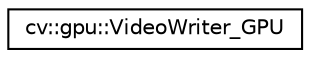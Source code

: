 digraph "Graphical Class Hierarchy"
{
 // LATEX_PDF_SIZE
  edge [fontname="Helvetica",fontsize="10",labelfontname="Helvetica",labelfontsize="10"];
  node [fontname="Helvetica",fontsize="10",shape=record];
  rankdir="LR";
  Node0 [label="cv::gpu::VideoWriter_GPU",height=0.2,width=0.4,color="black", fillcolor="white", style="filled",URL="$classcv_1_1gpu_1_1_video_writer___g_p_u.html",tooltip=" "];
}
